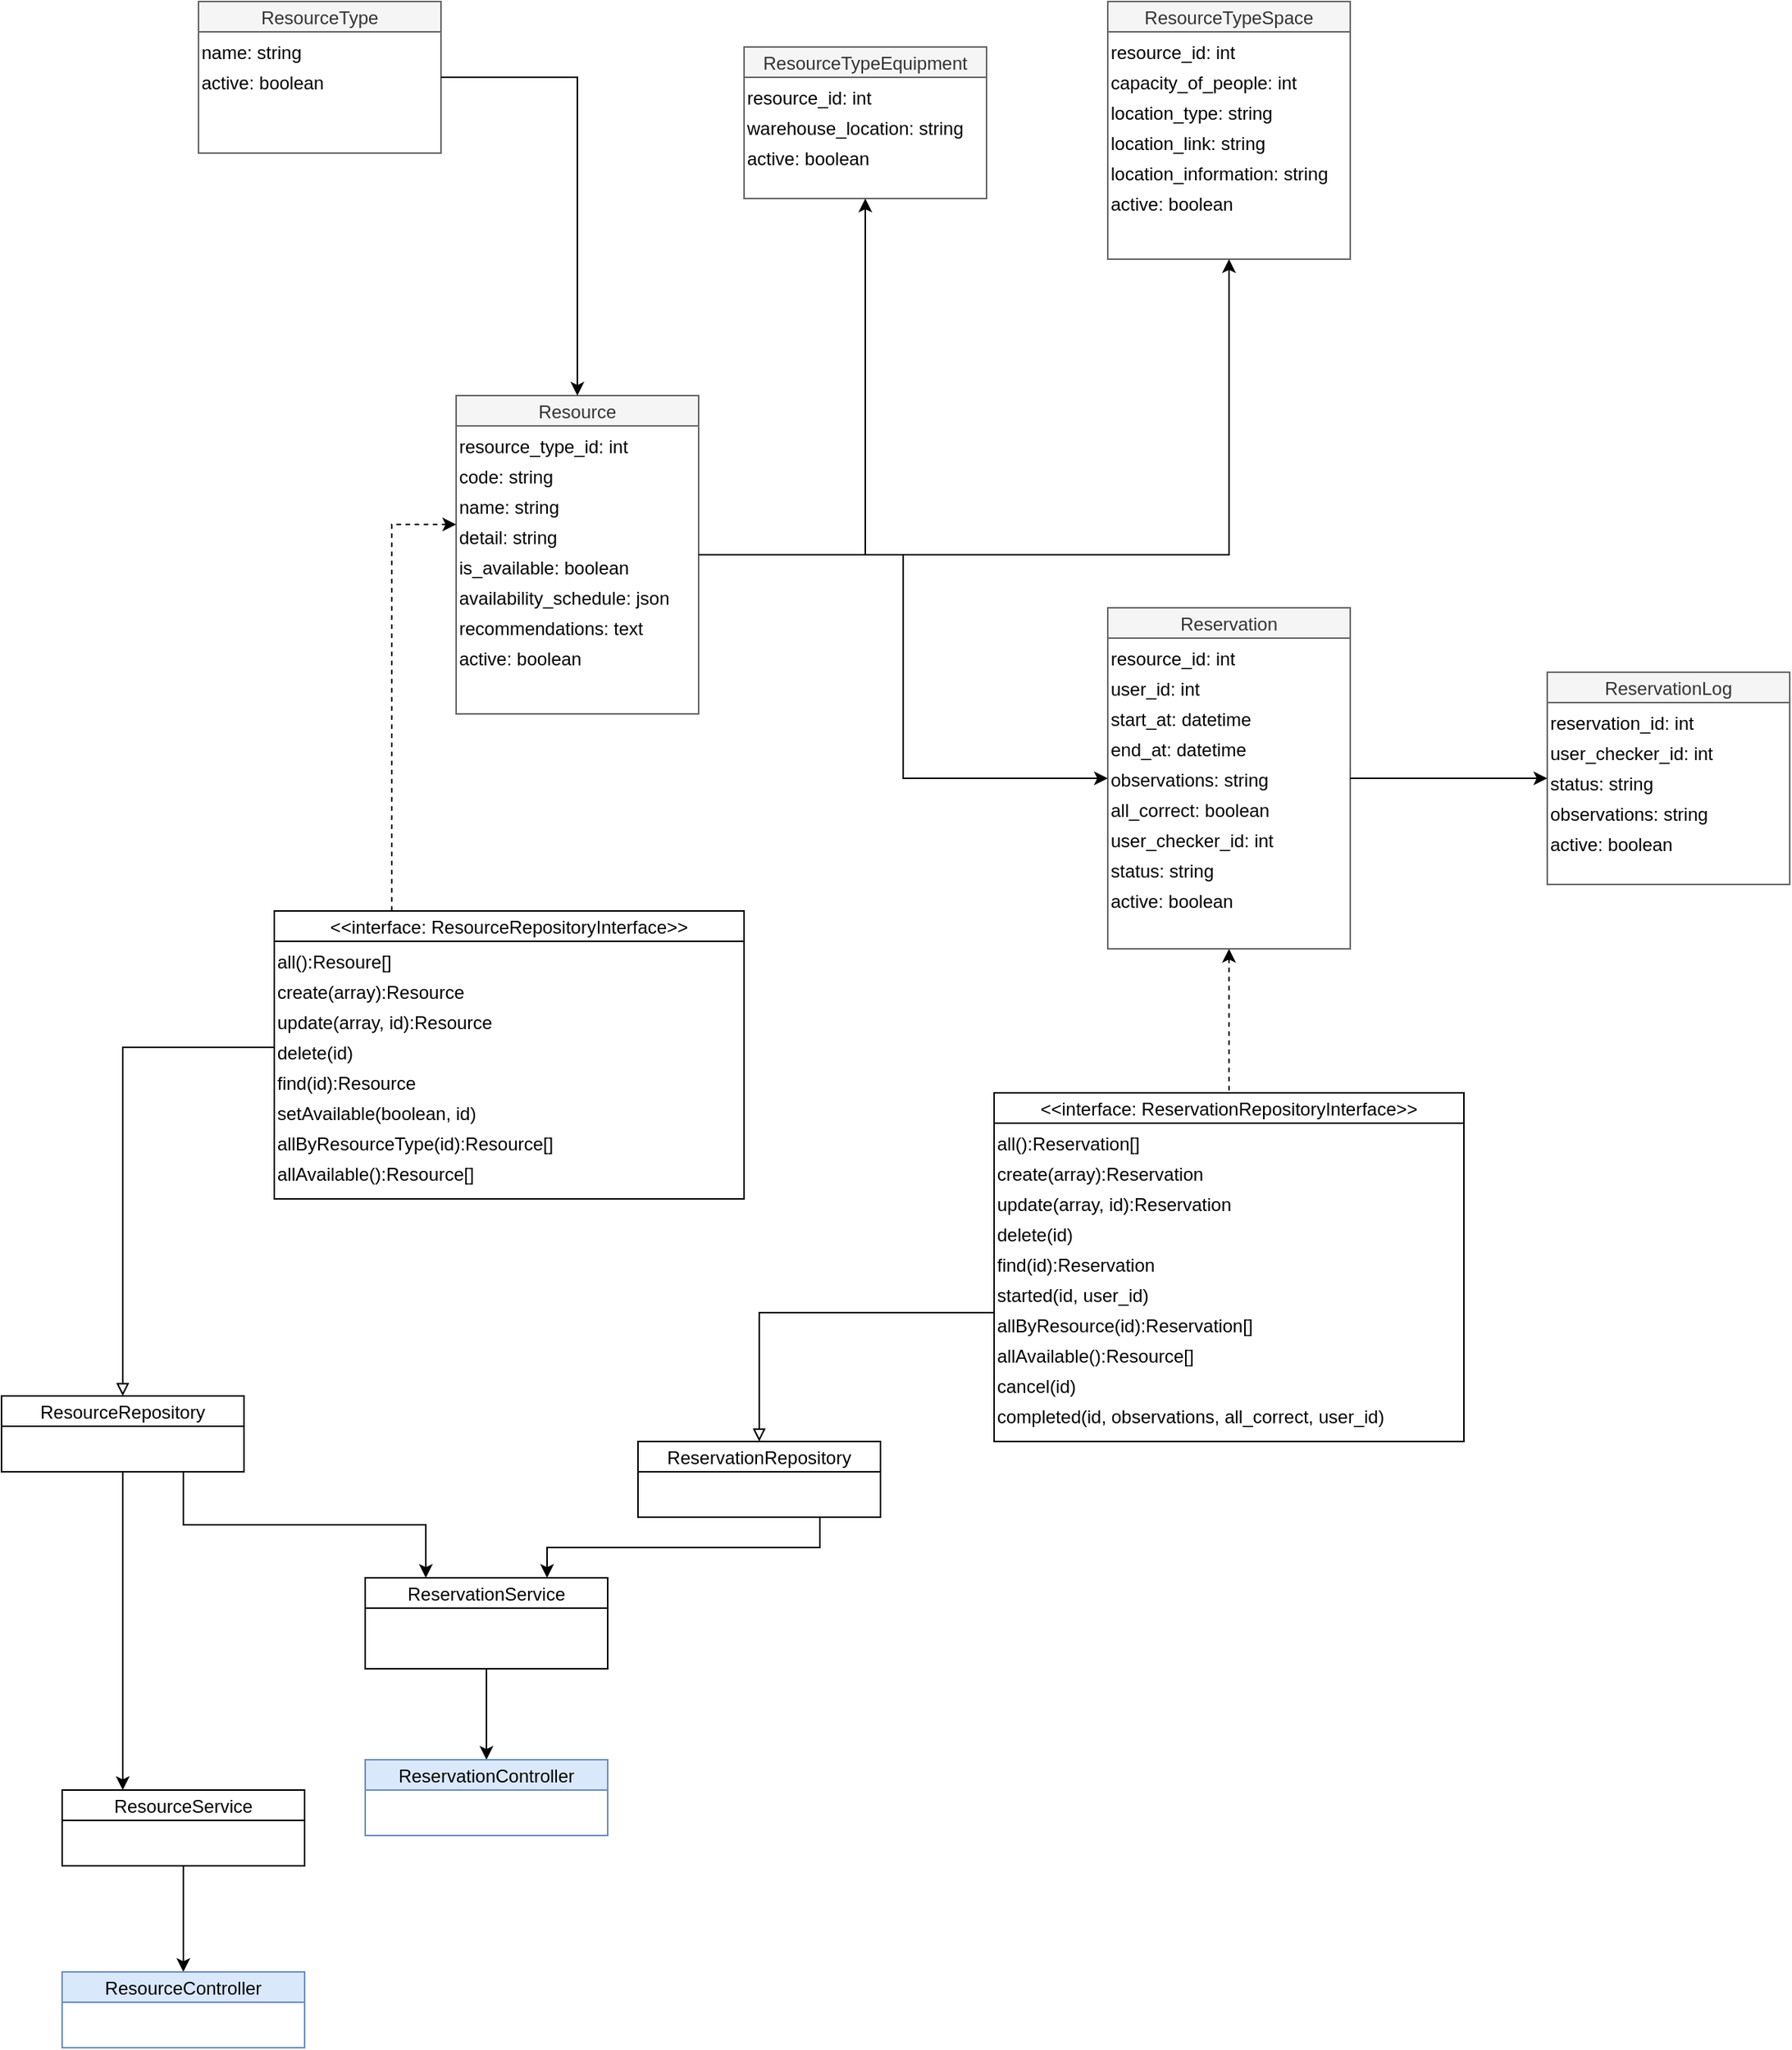 <mxfile version="25.0.3">
  <diagram name="Class Diagram" id="classDiagram">
    <mxGraphModel dx="3457" dy="1830" grid="1" gridSize="10" guides="1" tooltips="1" connect="1" arrows="1" fold="1" page="1" pageScale="1" pageWidth="827" pageHeight="1169" math="0" shadow="0">
      <root>
        <mxCell id="0" />
        <mxCell id="1" parent="0" />
        <mxCell id="2" value="ResourceType" style="shape=swimlane;startSize=20;fillColor=#f5f5f5;fontColor=#333333;strokeColor=#666666;" parent="1" vertex="1">
          <mxGeometry x="160" y="60" width="160" height="100" as="geometry" />
        </mxCell>
        <mxCell id="2-1" value="name: string" style="text" parent="2" vertex="1">
          <mxGeometry y="20" width="160" height="20" as="geometry" />
        </mxCell>
        <mxCell id="2-2" value="active: boolean" style="text" parent="2" vertex="1">
          <mxGeometry y="40" width="160" height="20" as="geometry" />
        </mxCell>
        <mxCell id="3" value="Resource" style="shape=swimlane;startSize=20;fillColor=#f5f5f5;fontColor=#333333;strokeColor=#666666;" parent="1" vertex="1">
          <mxGeometry x="330" y="320" width="160" height="210" as="geometry" />
        </mxCell>
        <mxCell id="3-1" value="resource_type_id: int" style="text" parent="3" vertex="1">
          <mxGeometry y="20" width="160" height="20" as="geometry" />
        </mxCell>
        <mxCell id="3-2" value="code: string" style="text" parent="3" vertex="1">
          <mxGeometry y="40" width="160" height="20" as="geometry" />
        </mxCell>
        <mxCell id="3-3" value="name: string" style="text" parent="3" vertex="1">
          <mxGeometry y="60" width="160" height="20" as="geometry" />
        </mxCell>
        <mxCell id="3-4" value="detail: string" style="text" parent="3" vertex="1">
          <mxGeometry y="80" width="160" height="20" as="geometry" />
        </mxCell>
        <mxCell id="3-5" value="is_available: boolean" style="text" parent="3" vertex="1">
          <mxGeometry y="100" width="160" height="20" as="geometry" />
        </mxCell>
        <mxCell id="3-6" value="availability_schedule: json" style="text" parent="3" vertex="1">
          <mxGeometry y="120" width="160" height="20" as="geometry" />
        </mxCell>
        <mxCell id="3-7" value="recommendations: text" style="text" parent="3" vertex="1">
          <mxGeometry y="140" width="160" height="20" as="geometry" />
        </mxCell>
        <mxCell id="3-8" value="active: boolean" style="text" parent="3" vertex="1">
          <mxGeometry y="160" width="160" height="20" as="geometry" />
        </mxCell>
        <mxCell id="4" value="ResourceTypeEquipment" style="shape=swimlane;startSize=20;fillColor=#f5f5f5;fontColor=#333333;strokeColor=#666666;" parent="1" vertex="1">
          <mxGeometry x="520" y="90" width="160" height="100" as="geometry" />
        </mxCell>
        <mxCell id="4-1" value="resource_id: int" style="text" parent="4" vertex="1">
          <mxGeometry y="20" width="160" height="20" as="geometry" />
        </mxCell>
        <mxCell id="4-2" value="warehouse_location: string" style="text" parent="4" vertex="1">
          <mxGeometry y="40" width="160" height="20" as="geometry" />
        </mxCell>
        <mxCell id="4-3" value="active: boolean" style="text" parent="4" vertex="1">
          <mxGeometry y="60" width="160" height="20" as="geometry" />
        </mxCell>
        <mxCell id="5" value="ResourceTypeSpace" style="shape=swimlane;startSize=20;fillColor=#f5f5f5;fontColor=#333333;strokeColor=#666666;" parent="1" vertex="1">
          <mxGeometry x="760" y="60" width="160" height="170" as="geometry" />
        </mxCell>
        <mxCell id="5-1" value="resource_id: int" style="text" parent="5" vertex="1">
          <mxGeometry y="20" width="160" height="20" as="geometry" />
        </mxCell>
        <mxCell id="5-2" value="capacity_of_people: int" style="text" parent="5" vertex="1">
          <mxGeometry y="40" width="160" height="20" as="geometry" />
        </mxCell>
        <mxCell id="5-3" value="location_type: string" style="text" parent="5" vertex="1">
          <mxGeometry y="60" width="160" height="20" as="geometry" />
        </mxCell>
        <mxCell id="5-4" value="location_link: string" style="text" parent="5" vertex="1">
          <mxGeometry y="80" width="160" height="20" as="geometry" />
        </mxCell>
        <mxCell id="5-5" value="location_information: string" style="text" parent="5" vertex="1">
          <mxGeometry y="100" width="160" height="20" as="geometry" />
        </mxCell>
        <mxCell id="5-6" value="active: boolean" style="text" parent="5" vertex="1">
          <mxGeometry y="120" width="160" height="20" as="geometry" />
        </mxCell>
        <mxCell id="cBtsXqfFfJApNnSs3LY0-48" style="edgeStyle=orthogonalEdgeStyle;rounded=0;orthogonalLoop=1;jettySize=auto;html=1;exitX=0.5;exitY=1;exitDx=0;exitDy=0;entryX=0.5;entryY=0;entryDx=0;entryDy=0;endArrow=none;endFill=0;startArrow=classic;startFill=1;dashed=1;" edge="1" parent="1" source="6" target="cBtsXqfFfJApNnSs3LY0-21">
          <mxGeometry relative="1" as="geometry" />
        </mxCell>
        <mxCell id="6" value="Reservation" style="shape=swimlane;startSize=20;fillColor=#f5f5f5;fontColor=#333333;strokeColor=#666666;" parent="1" vertex="1">
          <mxGeometry x="760" y="460" width="160" height="225" as="geometry" />
        </mxCell>
        <mxCell id="6-1" value="resource_id: int" style="text" parent="6" vertex="1">
          <mxGeometry y="20" width="160" height="20" as="geometry" />
        </mxCell>
        <mxCell id="6-2" value="user_id: int" style="text" parent="6" vertex="1">
          <mxGeometry y="40" width="160" height="20" as="geometry" />
        </mxCell>
        <mxCell id="6-3" value="start_at: datetime" style="text" parent="6" vertex="1">
          <mxGeometry y="60" width="160" height="20" as="geometry" />
        </mxCell>
        <mxCell id="6-4" value="end_at: datetime" style="text" parent="6" vertex="1">
          <mxGeometry y="80" width="160" height="20" as="geometry" />
        </mxCell>
        <mxCell id="6-5" value="observations: string" style="text" parent="6" vertex="1">
          <mxGeometry y="100" width="160" height="20" as="geometry" />
        </mxCell>
        <mxCell id="6-6" value="all_correct: boolean" style="text" parent="6" vertex="1">
          <mxGeometry y="120" width="160" height="20" as="geometry" />
        </mxCell>
        <mxCell id="6-7" value="user_checker_id: int" style="text" parent="6" vertex="1">
          <mxGeometry y="140" width="160" height="20" as="geometry" />
        </mxCell>
        <mxCell id="6-8" value="status: string" style="text" parent="6" vertex="1">
          <mxGeometry y="160" width="160" height="20" as="geometry" />
        </mxCell>
        <mxCell id="6-9" value="active: boolean" style="text" parent="6" vertex="1">
          <mxGeometry y="180" width="160" height="20" as="geometry" />
        </mxCell>
        <mxCell id="7" value="ReservationLog" style="shape=swimlane;startSize=20;fillColor=#f5f5f5;fontColor=#333333;strokeColor=#666666;" parent="1" vertex="1">
          <mxGeometry x="1050" y="502.5" width="160" height="140" as="geometry" />
        </mxCell>
        <mxCell id="7-1" value="reservation_id: int" style="text" parent="7" vertex="1">
          <mxGeometry y="20" width="160" height="20" as="geometry" />
        </mxCell>
        <mxCell id="7-2" value="user_checker_id: int" style="text" parent="7" vertex="1">
          <mxGeometry y="40" width="160" height="20" as="geometry" />
        </mxCell>
        <mxCell id="7-3" value="status: string" style="text" parent="7" vertex="1">
          <mxGeometry y="60" width="160" height="20" as="geometry" />
        </mxCell>
        <mxCell id="7-4" value="observations: string" style="text" parent="7" vertex="1">
          <mxGeometry y="80" width="160" height="20" as="geometry" />
        </mxCell>
        <mxCell id="7-5" value="active: boolean" style="text" parent="7" vertex="1">
          <mxGeometry y="100" width="160" height="20" as="geometry" />
        </mxCell>
        <mxCell id="8" style="edgeStyle=orthogonalEdgeStyle;rounded=0;orthogonalLoop=1;" parent="1" source="2" target="3" edge="1">
          <mxGeometry relative="1" as="geometry" />
        </mxCell>
        <mxCell id="9" style="edgeStyle=orthogonalEdgeStyle;rounded=0;orthogonalLoop=1;" parent="1" source="3" target="4" edge="1">
          <mxGeometry relative="1" as="geometry" />
        </mxCell>
        <mxCell id="10" style="edgeStyle=orthogonalEdgeStyle;rounded=0;orthogonalLoop=1;" parent="1" source="3" target="5" edge="1">
          <mxGeometry relative="1" as="geometry" />
        </mxCell>
        <mxCell id="11" style="edgeStyle=orthogonalEdgeStyle;rounded=0;orthogonalLoop=1;" parent="1" source="3" target="6" edge="1">
          <mxGeometry relative="1" as="geometry" />
        </mxCell>
        <mxCell id="12" style="edgeStyle=orthogonalEdgeStyle;rounded=0;orthogonalLoop=1;" parent="1" source="6" target="7" edge="1">
          <mxGeometry relative="1" as="geometry" />
        </mxCell>
        <mxCell id="cBtsXqfFfJApNnSs3LY0-12" value="&lt;&lt;interface: ResourceRepositoryInterface&gt;&gt;" style="shape=swimlane;startSize=20;" vertex="1" parent="1">
          <mxGeometry x="210" y="660" width="310" height="190" as="geometry" />
        </mxCell>
        <mxCell id="cBtsXqfFfJApNnSs3LY0-13" value="all():Resoure[]" style="text" vertex="1" parent="cBtsXqfFfJApNnSs3LY0-12">
          <mxGeometry y="20" width="160" height="20" as="geometry" />
        </mxCell>
        <mxCell id="cBtsXqfFfJApNnSs3LY0-14" value="create(array):Resource" style="text" vertex="1" parent="cBtsXqfFfJApNnSs3LY0-12">
          <mxGeometry y="40" width="160" height="20" as="geometry" />
        </mxCell>
        <mxCell id="cBtsXqfFfJApNnSs3LY0-15" value="update(array, id):Resource" style="text" vertex="1" parent="cBtsXqfFfJApNnSs3LY0-12">
          <mxGeometry y="60" width="160" height="20" as="geometry" />
        </mxCell>
        <mxCell id="cBtsXqfFfJApNnSs3LY0-16" value="delete(id)" style="text" vertex="1" parent="cBtsXqfFfJApNnSs3LY0-12">
          <mxGeometry y="80" width="160" height="20" as="geometry" />
        </mxCell>
        <mxCell id="cBtsXqfFfJApNnSs3LY0-17" value="find(id):Resource" style="text" vertex="1" parent="cBtsXqfFfJApNnSs3LY0-12">
          <mxGeometry y="100" width="160" height="20" as="geometry" />
        </mxCell>
        <mxCell id="cBtsXqfFfJApNnSs3LY0-18" value="setAvailable(boolean, id)" style="text" vertex="1" parent="cBtsXqfFfJApNnSs3LY0-12">
          <mxGeometry y="120" width="160" height="20" as="geometry" />
        </mxCell>
        <mxCell id="cBtsXqfFfJApNnSs3LY0-19" value="allByResourceType(id):Resource[]" style="text" vertex="1" parent="cBtsXqfFfJApNnSs3LY0-12">
          <mxGeometry y="140" width="160" height="20" as="geometry" />
        </mxCell>
        <mxCell id="cBtsXqfFfJApNnSs3LY0-20" value="allAvailable():Resource[]" style="text" vertex="1" parent="cBtsXqfFfJApNnSs3LY0-12">
          <mxGeometry y="160" width="160" height="20" as="geometry" />
        </mxCell>
        <mxCell id="cBtsXqfFfJApNnSs3LY0-21" value="&lt;&lt;interface: ReservationRepositoryInterface&gt;&gt;" style="shape=swimlane;startSize=20;" vertex="1" parent="1">
          <mxGeometry x="685" y="780" width="310" height="230" as="geometry" />
        </mxCell>
        <mxCell id="cBtsXqfFfJApNnSs3LY0-22" value="all():Reservation[]" style="text" vertex="1" parent="cBtsXqfFfJApNnSs3LY0-21">
          <mxGeometry y="20" width="160" height="20" as="geometry" />
        </mxCell>
        <mxCell id="cBtsXqfFfJApNnSs3LY0-23" value="create(array):Reservation" style="text" vertex="1" parent="cBtsXqfFfJApNnSs3LY0-21">
          <mxGeometry y="40" width="160" height="20" as="geometry" />
        </mxCell>
        <mxCell id="cBtsXqfFfJApNnSs3LY0-24" value="update(array, id):Reservation" style="text" vertex="1" parent="cBtsXqfFfJApNnSs3LY0-21">
          <mxGeometry y="60" width="160" height="20" as="geometry" />
        </mxCell>
        <mxCell id="cBtsXqfFfJApNnSs3LY0-25" value="delete(id)" style="text" vertex="1" parent="cBtsXqfFfJApNnSs3LY0-21">
          <mxGeometry y="80" width="160" height="20" as="geometry" />
        </mxCell>
        <mxCell id="cBtsXqfFfJApNnSs3LY0-26" value="find(id):Reservation" style="text" vertex="1" parent="cBtsXqfFfJApNnSs3LY0-21">
          <mxGeometry y="100" width="160" height="20" as="geometry" />
        </mxCell>
        <mxCell id="cBtsXqfFfJApNnSs3LY0-27" value="started(id, user_id)" style="text" vertex="1" parent="cBtsXqfFfJApNnSs3LY0-21">
          <mxGeometry y="120" width="160" height="20" as="geometry" />
        </mxCell>
        <mxCell id="cBtsXqfFfJApNnSs3LY0-28" value="allByResource(id):Reservation[]" style="text" vertex="1" parent="cBtsXqfFfJApNnSs3LY0-21">
          <mxGeometry y="140" width="160" height="20" as="geometry" />
        </mxCell>
        <mxCell id="cBtsXqfFfJApNnSs3LY0-29" value="allAvailable():Resource[]" style="text" vertex="1" parent="cBtsXqfFfJApNnSs3LY0-21">
          <mxGeometry y="160" width="160" height="20" as="geometry" />
        </mxCell>
        <mxCell id="cBtsXqfFfJApNnSs3LY0-31" value="completed(id, observations, all_correct, user_id)" style="text" vertex="1" parent="cBtsXqfFfJApNnSs3LY0-21">
          <mxGeometry y="200" width="160" height="20" as="geometry" />
        </mxCell>
        <mxCell id="cBtsXqfFfJApNnSs3LY0-30" value="cancel(id)" style="text" vertex="1" parent="cBtsXqfFfJApNnSs3LY0-21">
          <mxGeometry y="180" width="160" height="20" as="geometry" />
        </mxCell>
        <mxCell id="cBtsXqfFfJApNnSs3LY0-40" style="edgeStyle=orthogonalEdgeStyle;rounded=0;orthogonalLoop=1;jettySize=auto;html=1;exitX=0.5;exitY=1;exitDx=0;exitDy=0;entryX=0.25;entryY=0;entryDx=0;entryDy=0;" edge="1" parent="1" source="cBtsXqfFfJApNnSs3LY0-32" target="cBtsXqfFfJApNnSs3LY0-39">
          <mxGeometry relative="1" as="geometry" />
        </mxCell>
        <mxCell id="cBtsXqfFfJApNnSs3LY0-42" style="edgeStyle=orthogonalEdgeStyle;rounded=0;orthogonalLoop=1;jettySize=auto;html=1;exitX=0.75;exitY=1;exitDx=0;exitDy=0;entryX=0.25;entryY=0;entryDx=0;entryDy=0;" edge="1" parent="1" source="cBtsXqfFfJApNnSs3LY0-32" target="cBtsXqfFfJApNnSs3LY0-41">
          <mxGeometry relative="1" as="geometry" />
        </mxCell>
        <mxCell id="cBtsXqfFfJApNnSs3LY0-32" value="ResourceRepository" style="shape=swimlane;startSize=20;" vertex="1" parent="1">
          <mxGeometry x="30" y="980" width="160" height="50" as="geometry" />
        </mxCell>
        <mxCell id="cBtsXqfFfJApNnSs3LY0-35" style="edgeStyle=orthogonalEdgeStyle;rounded=0;orthogonalLoop=1;jettySize=auto;html=1;exitX=0;exitY=0.5;exitDx=0;exitDy=0;entryX=0.5;entryY=0;entryDx=0;entryDy=0;endArrow=block;endFill=0;" edge="1" parent="1" source="cBtsXqfFfJApNnSs3LY0-16" target="cBtsXqfFfJApNnSs3LY0-32">
          <mxGeometry relative="1" as="geometry" />
        </mxCell>
        <mxCell id="cBtsXqfFfJApNnSs3LY0-43" style="edgeStyle=orthogonalEdgeStyle;rounded=0;orthogonalLoop=1;jettySize=auto;html=1;exitX=0.75;exitY=1;exitDx=0;exitDy=0;entryX=0.75;entryY=0;entryDx=0;entryDy=0;" edge="1" parent="1" source="cBtsXqfFfJApNnSs3LY0-36" target="cBtsXqfFfJApNnSs3LY0-41">
          <mxGeometry relative="1" as="geometry" />
        </mxCell>
        <mxCell id="cBtsXqfFfJApNnSs3LY0-36" value="ReservationRepository" style="shape=swimlane;startSize=20;" vertex="1" parent="1">
          <mxGeometry x="450" y="1010" width="160" height="50" as="geometry" />
        </mxCell>
        <mxCell id="cBtsXqfFfJApNnSs3LY0-37" style="edgeStyle=orthogonalEdgeStyle;rounded=0;orthogonalLoop=1;jettySize=auto;html=1;exitX=0;exitY=1;exitDx=0;exitDy=0;entryX=0.5;entryY=0;entryDx=0;entryDy=0;endArrow=block;endFill=0;" edge="1" parent="1" source="cBtsXqfFfJApNnSs3LY0-23" target="cBtsXqfFfJApNnSs3LY0-36">
          <mxGeometry relative="1" as="geometry" />
        </mxCell>
        <mxCell id="cBtsXqfFfJApNnSs3LY0-38" style="edgeStyle=orthogonalEdgeStyle;rounded=0;orthogonalLoop=1;jettySize=auto;html=1;exitX=0;exitY=0.25;exitDx=0;exitDy=0;entryX=0.25;entryY=0;entryDx=0;entryDy=0;dashed=1;endArrow=none;endFill=0;startArrow=classic;startFill=1;" edge="1" parent="1" source="3-4" target="cBtsXqfFfJApNnSs3LY0-12">
          <mxGeometry relative="1" as="geometry" />
        </mxCell>
        <mxCell id="cBtsXqfFfJApNnSs3LY0-47" style="edgeStyle=orthogonalEdgeStyle;rounded=0;orthogonalLoop=1;jettySize=auto;html=1;exitX=0.5;exitY=1;exitDx=0;exitDy=0;entryX=0.5;entryY=0;entryDx=0;entryDy=0;" edge="1" parent="1" source="cBtsXqfFfJApNnSs3LY0-39" target="cBtsXqfFfJApNnSs3LY0-44">
          <mxGeometry relative="1" as="geometry" />
        </mxCell>
        <mxCell id="cBtsXqfFfJApNnSs3LY0-39" value="ResourceService" style="shape=swimlane;startSize=20;" vertex="1" parent="1">
          <mxGeometry x="70" y="1240" width="160" height="50" as="geometry" />
        </mxCell>
        <mxCell id="cBtsXqfFfJApNnSs3LY0-46" style="edgeStyle=orthogonalEdgeStyle;rounded=0;orthogonalLoop=1;jettySize=auto;html=1;exitX=0.5;exitY=1;exitDx=0;exitDy=0;entryX=0.5;entryY=0;entryDx=0;entryDy=0;" edge="1" parent="1" source="cBtsXqfFfJApNnSs3LY0-41" target="cBtsXqfFfJApNnSs3LY0-45">
          <mxGeometry relative="1" as="geometry" />
        </mxCell>
        <mxCell id="cBtsXqfFfJApNnSs3LY0-41" value="ReservationService" style="shape=swimlane;startSize=20;" vertex="1" parent="1">
          <mxGeometry x="270" y="1100" width="160" height="60" as="geometry" />
        </mxCell>
        <mxCell id="cBtsXqfFfJApNnSs3LY0-44" value="ResourceController" style="shape=swimlane;startSize=20;fillColor=#dae8fc;strokeColor=#6c8ebf;" vertex="1" parent="1">
          <mxGeometry x="70" y="1360" width="160" height="50" as="geometry" />
        </mxCell>
        <mxCell id="cBtsXqfFfJApNnSs3LY0-45" value="ReservationController" style="shape=swimlane;startSize=20;fillColor=#dae8fc;strokeColor=#6c8ebf;" vertex="1" parent="1">
          <mxGeometry x="270" y="1220" width="160" height="50" as="geometry" />
        </mxCell>
      </root>
    </mxGraphModel>
  </diagram>
</mxfile>
